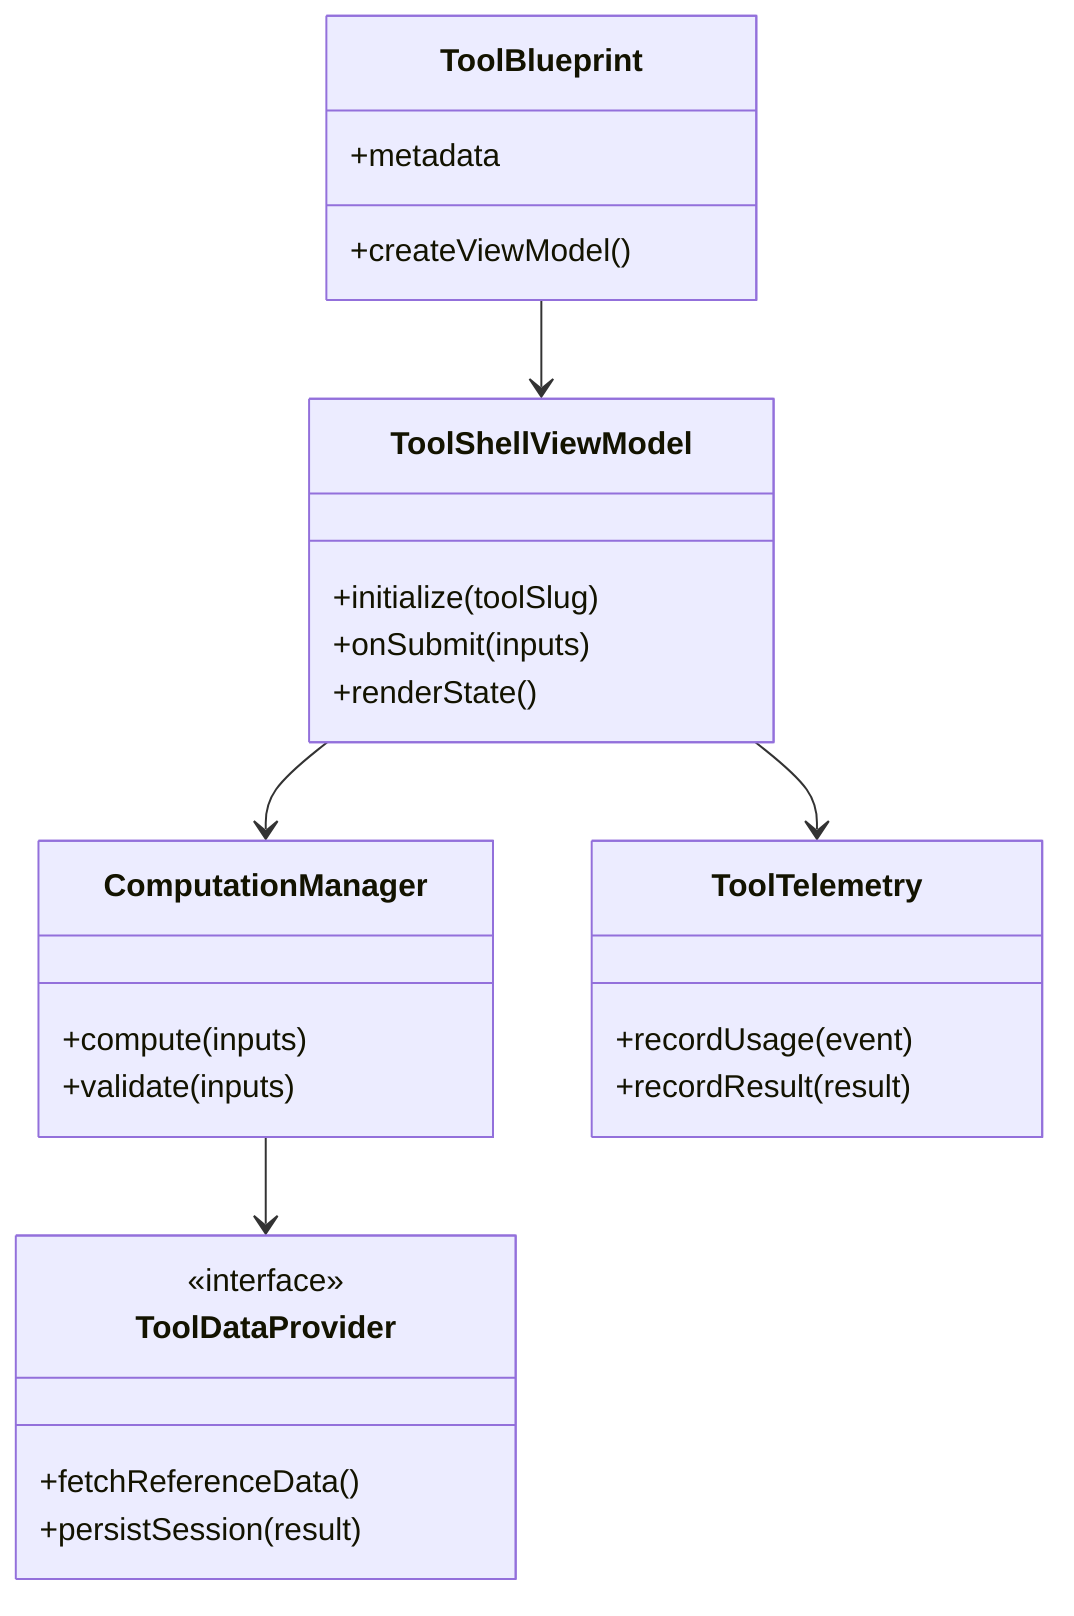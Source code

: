 classDiagram
    class ToolShellViewModel {
        +initialize(toolSlug)
        +onSubmit(inputs)
        +renderState()
    }
    class ComputationManager {
        +compute(inputs)
        +validate(inputs)
    }
    class ToolDataProvider {
        <<interface>>
        +fetchReferenceData()
        +persistSession(result)
    }
    class ToolBlueprint {
        +metadata
        +createViewModel()
    }
    class ToolTelemetry {
        +recordUsage(event)
        +recordResult(result)
    }
    ToolShellViewModel --> ComputationManager
    ComputationManager --> ToolDataProvider
    ToolShellViewModel --> ToolTelemetry
    ToolBlueprint --> ToolShellViewModel